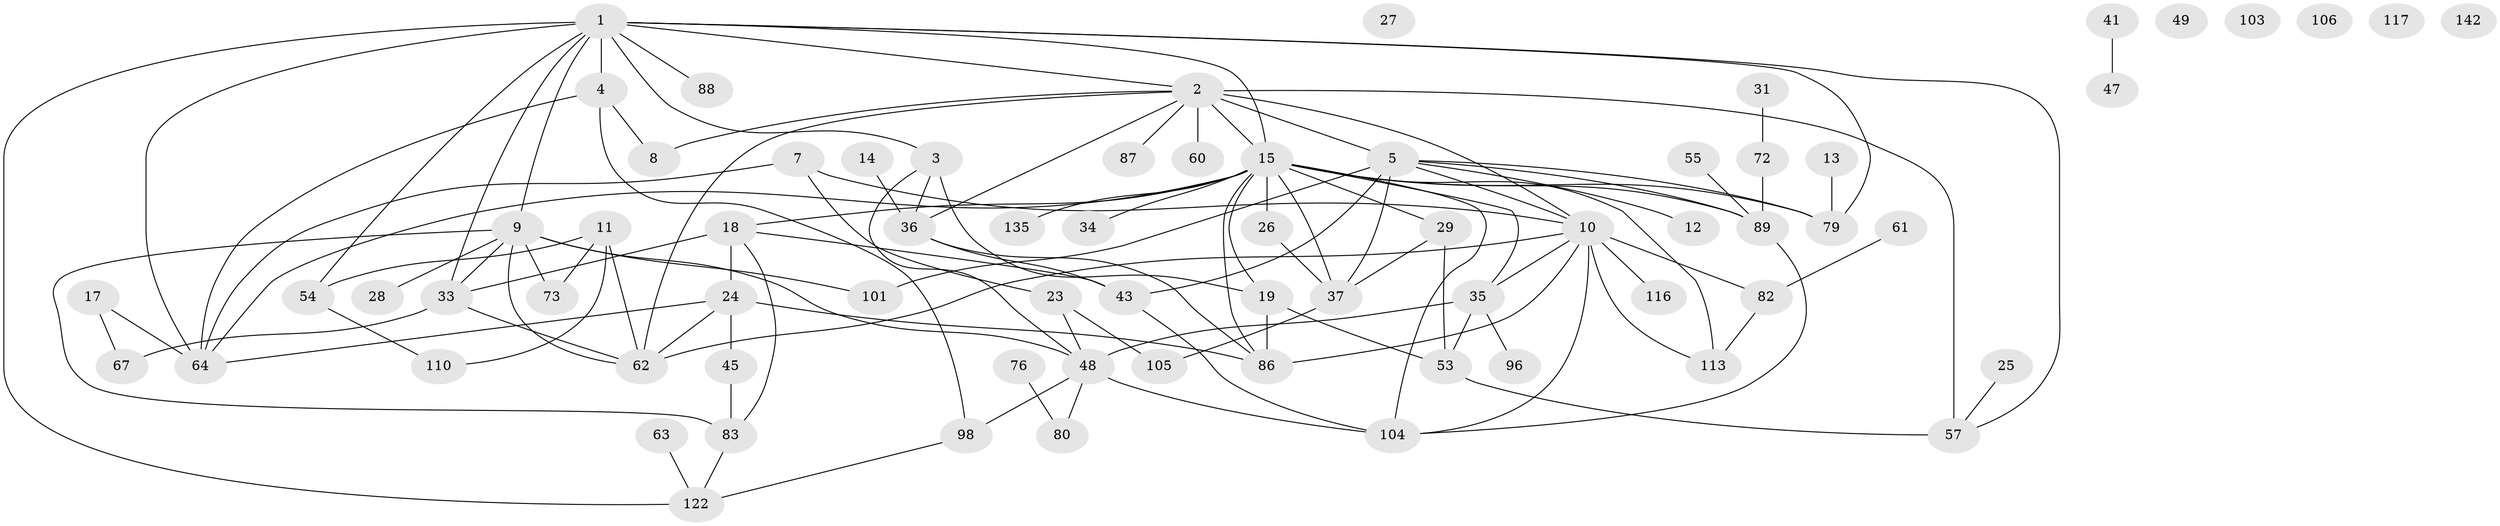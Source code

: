 // original degree distribution, {3: 0.21830985915492956, 5: 0.1056338028169014, 2: 0.20422535211267606, 4: 0.16901408450704225, 1: 0.22535211267605634, 6: 0.02112676056338028, 0: 0.04225352112676056, 7: 0.014084507042253521}
// Generated by graph-tools (version 1.1) at 2025/16/03/04/25 18:16:36]
// undirected, 71 vertices, 115 edges
graph export_dot {
graph [start="1"]
  node [color=gray90,style=filled];
  1 [super="+120+111+22"];
  2 [super="+71+40+78"];
  3 [super="+102"];
  4 [super="+52"];
  5 [super="+6"];
  7 [super="+77+69+39"];
  8 [super="+16"];
  9 [super="+134+127+97"];
  10 [super="+32+46"];
  11 [super="+137"];
  12 [super="+132"];
  13;
  14 [super="+44+136"];
  15 [super="+128+50+20"];
  17;
  18 [super="+119"];
  19 [super="+30+75"];
  23;
  24 [super="+95"];
  25;
  26;
  27;
  28;
  29 [super="+59+107"];
  31;
  33 [super="+92"];
  34;
  35 [super="+70+93"];
  36 [super="+124+131"];
  37 [super="+58"];
  41;
  43 [super="+91"];
  45;
  47;
  48 [super="+51"];
  49;
  53 [super="+68"];
  54 [super="+85"];
  55;
  57 [super="+90"];
  60;
  61;
  62 [super="+114+109+66"];
  63;
  64 [super="+130"];
  67;
  72;
  73 [super="+115"];
  76;
  79 [super="+94"];
  80;
  82;
  83;
  86 [super="+121"];
  87;
  88;
  89;
  96;
  98;
  101;
  103;
  104 [super="+140"];
  105;
  106;
  110;
  113;
  116;
  117;
  122 [super="+129"];
  135 [super="+141"];
  142;
  1 -- 33;
  1 -- 4;
  1 -- 54 [weight=2];
  1 -- 88;
  1 -- 64;
  1 -- 2;
  1 -- 3;
  1 -- 9;
  1 -- 79;
  1 -- 57;
  1 -- 122;
  1 -- 15;
  2 -- 57 [weight=2];
  2 -- 87;
  2 -- 36;
  2 -- 5;
  2 -- 60;
  2 -- 15;
  2 -- 8;
  2 -- 10;
  2 -- 62;
  3 -- 19;
  3 -- 48;
  3 -- 36;
  4 -- 98;
  4 -- 8 [weight=2];
  4 -- 64;
  5 -- 12;
  5 -- 101;
  5 -- 89;
  5 -- 10;
  5 -- 43 [weight=2];
  5 -- 79;
  5 -- 37;
  7 -- 10;
  7 -- 64;
  7 -- 23;
  9 -- 28;
  9 -- 83;
  9 -- 33;
  9 -- 101;
  9 -- 73;
  9 -- 62;
  9 -- 48;
  10 -- 113;
  10 -- 116;
  10 -- 86;
  10 -- 82;
  10 -- 104;
  10 -- 62;
  10 -- 35;
  11 -- 110;
  11 -- 73;
  11 -- 62 [weight=2];
  11 -- 54;
  13 -- 79;
  14 -- 36;
  15 -- 34;
  15 -- 35;
  15 -- 135 [weight=2];
  15 -- 104;
  15 -- 113;
  15 -- 18;
  15 -- 86;
  15 -- 26;
  15 -- 29 [weight=2];
  15 -- 79;
  15 -- 19;
  15 -- 64;
  15 -- 37;
  15 -- 89;
  17 -- 67;
  17 -- 64;
  18 -- 83;
  18 -- 24;
  18 -- 43;
  18 -- 33;
  19 -- 53;
  19 -- 86;
  23 -- 105;
  23 -- 48;
  24 -- 45;
  24 -- 86;
  24 -- 62;
  24 -- 64;
  25 -- 57;
  26 -- 37;
  29 -- 53;
  29 -- 37;
  31 -- 72;
  33 -- 62;
  33 -- 67;
  35 -- 96;
  35 -- 48;
  35 -- 53;
  36 -- 86;
  36 -- 43;
  37 -- 105;
  41 -- 47;
  43 -- 104;
  45 -- 83;
  48 -- 98;
  48 -- 80;
  48 -- 104;
  53 -- 57;
  54 -- 110;
  55 -- 89;
  61 -- 82;
  63 -- 122;
  72 -- 89;
  76 -- 80;
  82 -- 113;
  83 -- 122;
  89 -- 104;
  98 -- 122;
}
